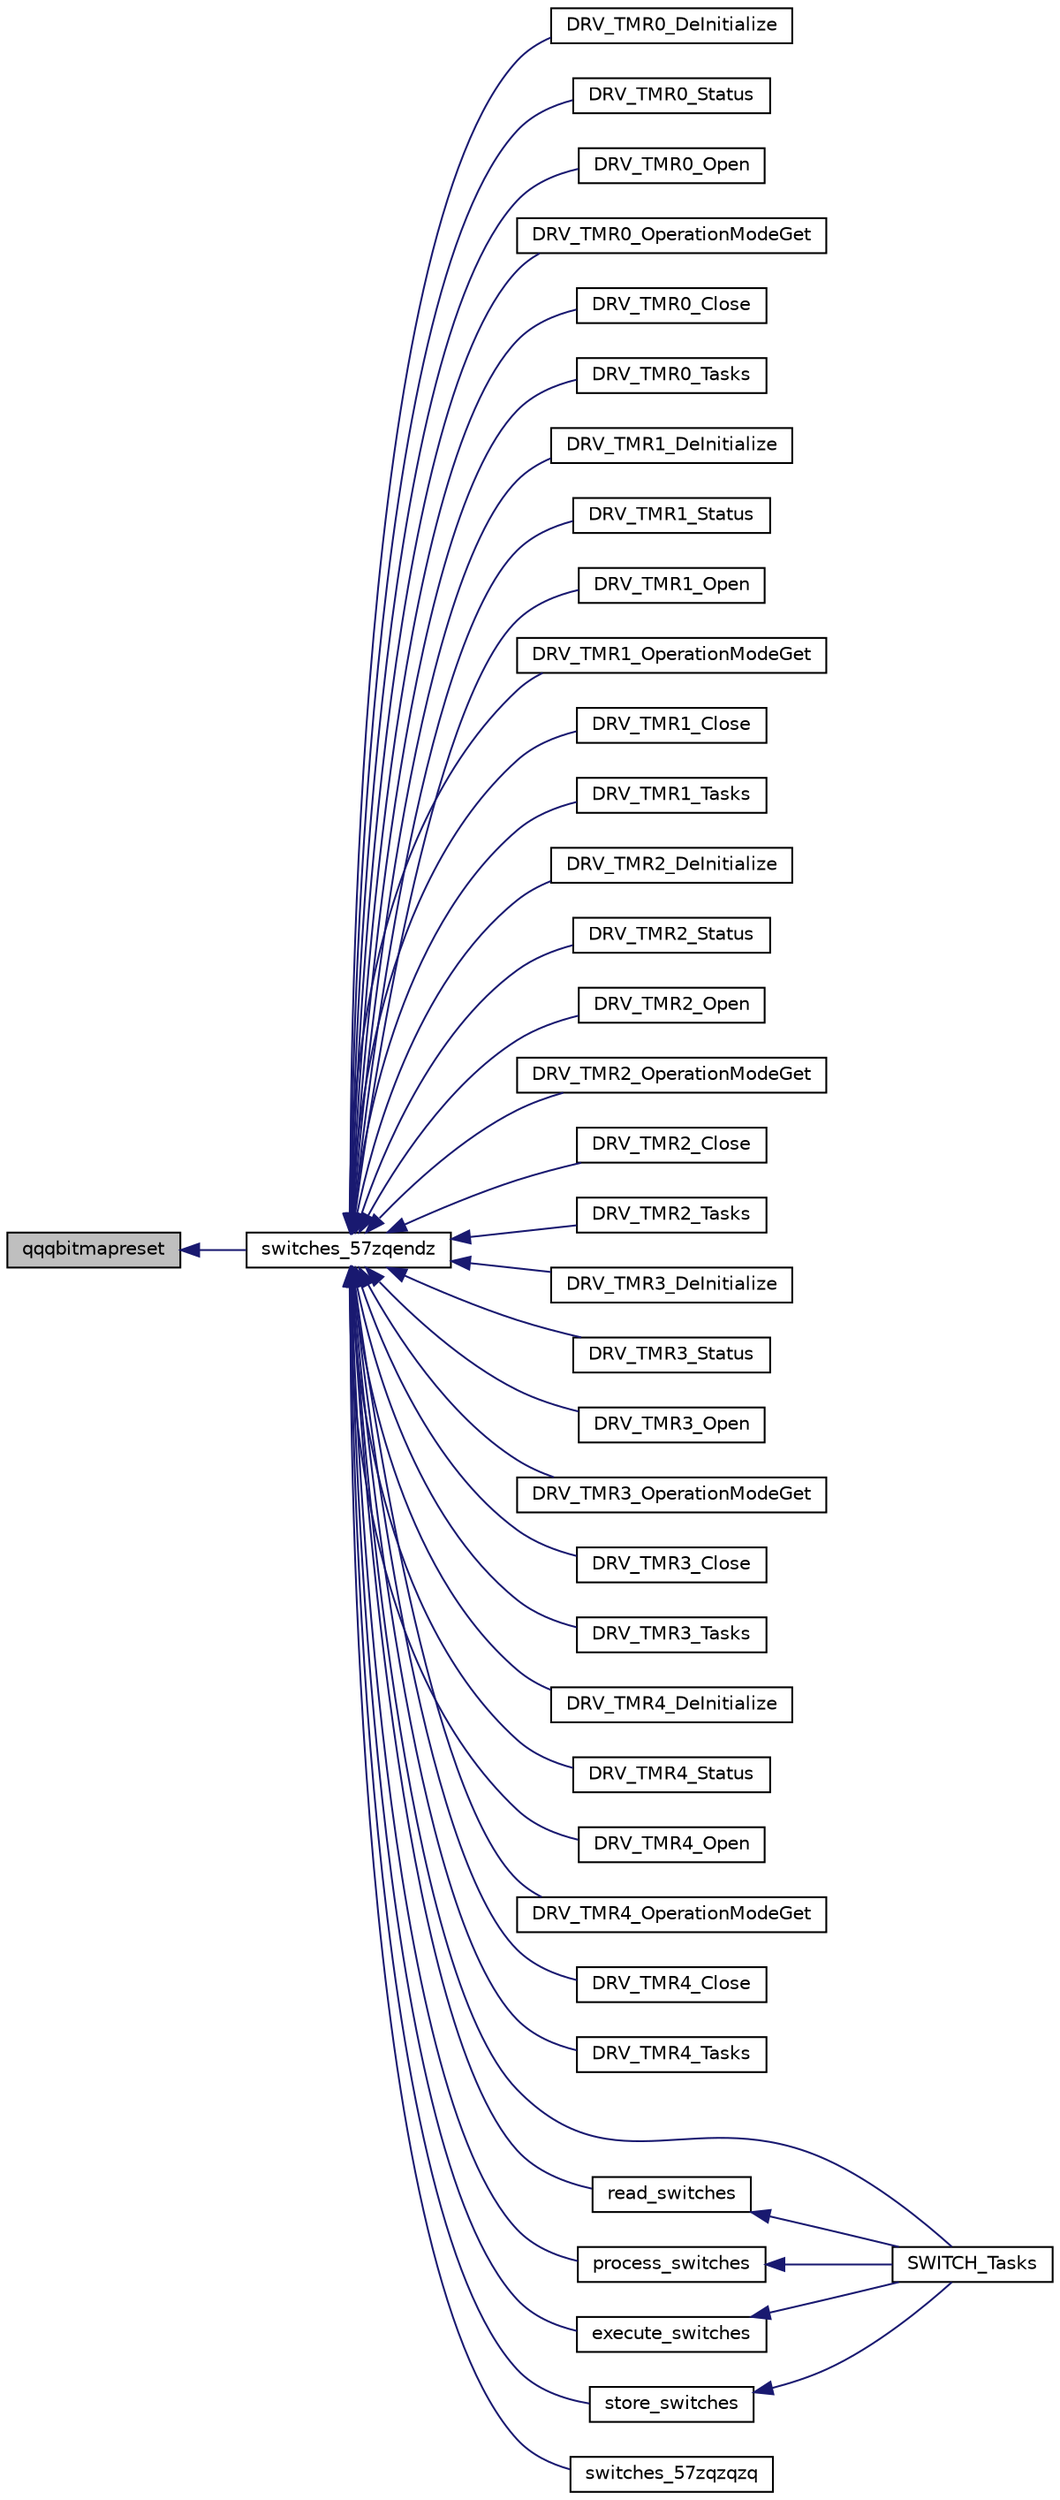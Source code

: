 digraph "qqqbitmapreset"
{
  edge [fontname="Helvetica",fontsize="10",labelfontname="Helvetica",labelfontsize="10"];
  node [fontname="Helvetica",fontsize="10",shape=record];
  rankdir="LR";
  Node1611 [label="qqqbitmapreset",height=0.2,width=0.4,color="black", fillcolor="grey75", style="filled", fontcolor="black"];
  Node1611 -> Node1612 [dir="back",color="midnightblue",fontsize="10",style="solid",fontname="Helvetica"];
  Node1612 [label="switches_57zqendz",height=0.2,width=0.4,color="black", fillcolor="white", style="filled",URL="$inszt__switches_8c.html#ad51832297247c1ed4a8e22659b160627"];
  Node1612 -> Node1613 [dir="back",color="midnightblue",fontsize="10",style="solid",fontname="Helvetica"];
  Node1613 [label="DRV_TMR0_DeInitialize",height=0.2,width=0.4,color="black", fillcolor="white", style="filled",URL="$inszt__switches_8c.html#ac35e22ce2277246569aa15a0142f42de"];
  Node1612 -> Node1614 [dir="back",color="midnightblue",fontsize="10",style="solid",fontname="Helvetica"];
  Node1614 [label="DRV_TMR0_Status",height=0.2,width=0.4,color="black", fillcolor="white", style="filled",URL="$inszt__switches_8c.html#aa0b45abb3787c0b80fba63077983fda6"];
  Node1612 -> Node1615 [dir="back",color="midnightblue",fontsize="10",style="solid",fontname="Helvetica"];
  Node1615 [label="DRV_TMR0_Open",height=0.2,width=0.4,color="black", fillcolor="white", style="filled",URL="$inszt__switches_8c.html#a6185be0b1acc5308100e9c168c6d9882"];
  Node1612 -> Node1616 [dir="back",color="midnightblue",fontsize="10",style="solid",fontname="Helvetica"];
  Node1616 [label="DRV_TMR0_OperationModeGet",height=0.2,width=0.4,color="black", fillcolor="white", style="filled",URL="$inszt__switches_8c.html#a75154e72363837310412c5f0f77ca99b"];
  Node1612 -> Node1617 [dir="back",color="midnightblue",fontsize="10",style="solid",fontname="Helvetica"];
  Node1617 [label="DRV_TMR0_Close",height=0.2,width=0.4,color="black", fillcolor="white", style="filled",URL="$inszt__switches_8c.html#a32eae35a1e64a44969e70c746ec9cdc2"];
  Node1612 -> Node1618 [dir="back",color="midnightblue",fontsize="10",style="solid",fontname="Helvetica"];
  Node1618 [label="DRV_TMR0_Tasks",height=0.2,width=0.4,color="black", fillcolor="white", style="filled",URL="$inszt__switches_8c.html#a074ed24077060483c762988f726d23e9"];
  Node1612 -> Node1619 [dir="back",color="midnightblue",fontsize="10",style="solid",fontname="Helvetica"];
  Node1619 [label="DRV_TMR1_DeInitialize",height=0.2,width=0.4,color="black", fillcolor="white", style="filled",URL="$inszt__switches_8c.html#abf7739f5097a1ceff5268ea070a35c9e"];
  Node1612 -> Node1620 [dir="back",color="midnightblue",fontsize="10",style="solid",fontname="Helvetica"];
  Node1620 [label="DRV_TMR1_Status",height=0.2,width=0.4,color="black", fillcolor="white", style="filled",URL="$inszt__switches_8c.html#af0b509a65d0cc40830845f905e72f383"];
  Node1612 -> Node1621 [dir="back",color="midnightblue",fontsize="10",style="solid",fontname="Helvetica"];
  Node1621 [label="DRV_TMR1_Open",height=0.2,width=0.4,color="black", fillcolor="white", style="filled",URL="$inszt__switches_8c.html#ac23662f1a2e62aff3d8576b4fb403b5e"];
  Node1612 -> Node1622 [dir="back",color="midnightblue",fontsize="10",style="solid",fontname="Helvetica"];
  Node1622 [label="DRV_TMR1_OperationModeGet",height=0.2,width=0.4,color="black", fillcolor="white", style="filled",URL="$inszt__switches_8c.html#a2ddcb52c248a14db2f5d3cc2b8396b4d"];
  Node1612 -> Node1623 [dir="back",color="midnightblue",fontsize="10",style="solid",fontname="Helvetica"];
  Node1623 [label="DRV_TMR1_Close",height=0.2,width=0.4,color="black", fillcolor="white", style="filled",URL="$inszt__switches_8c.html#a6a5cde4bb2a1f040394eff6085aa1d59"];
  Node1612 -> Node1624 [dir="back",color="midnightblue",fontsize="10",style="solid",fontname="Helvetica"];
  Node1624 [label="DRV_TMR1_Tasks",height=0.2,width=0.4,color="black", fillcolor="white", style="filled",URL="$inszt__switches_8c.html#a0c01e1083b80ad88b2bc0fae758b1f0e"];
  Node1612 -> Node1625 [dir="back",color="midnightblue",fontsize="10",style="solid",fontname="Helvetica"];
  Node1625 [label="DRV_TMR2_DeInitialize",height=0.2,width=0.4,color="black", fillcolor="white", style="filled",URL="$inszt__switches_8c.html#a0aa800750e31f5d3aea0afcd7faa41fe"];
  Node1612 -> Node1626 [dir="back",color="midnightblue",fontsize="10",style="solid",fontname="Helvetica"];
  Node1626 [label="DRV_TMR2_Status",height=0.2,width=0.4,color="black", fillcolor="white", style="filled",URL="$inszt__switches_8c.html#ab66021f387d5cbb3e7ab20b7718aa773"];
  Node1612 -> Node1627 [dir="back",color="midnightblue",fontsize="10",style="solid",fontname="Helvetica"];
  Node1627 [label="DRV_TMR2_Open",height=0.2,width=0.4,color="black", fillcolor="white", style="filled",URL="$inszt__switches_8c.html#ae3ec2e7d926f1dfcf4d5b4ec3f4452b1"];
  Node1612 -> Node1628 [dir="back",color="midnightblue",fontsize="10",style="solid",fontname="Helvetica"];
  Node1628 [label="DRV_TMR2_OperationModeGet",height=0.2,width=0.4,color="black", fillcolor="white", style="filled",URL="$inszt__switches_8c.html#aaec612bc5ca6823e226aa9e168f0f7e4"];
  Node1612 -> Node1629 [dir="back",color="midnightblue",fontsize="10",style="solid",fontname="Helvetica"];
  Node1629 [label="DRV_TMR2_Close",height=0.2,width=0.4,color="black", fillcolor="white", style="filled",URL="$inszt__switches_8c.html#a5ad44e5f36f8a566c396331e7c08c15d"];
  Node1612 -> Node1630 [dir="back",color="midnightblue",fontsize="10",style="solid",fontname="Helvetica"];
  Node1630 [label="DRV_TMR2_Tasks",height=0.2,width=0.4,color="black", fillcolor="white", style="filled",URL="$inszt__switches_8c.html#a4cae103296c260a0cacd0bfbb02abec6"];
  Node1612 -> Node1631 [dir="back",color="midnightblue",fontsize="10",style="solid",fontname="Helvetica"];
  Node1631 [label="DRV_TMR3_DeInitialize",height=0.2,width=0.4,color="black", fillcolor="white", style="filled",URL="$inszt__switches_8c.html#a51119949a1b0dc2ade9d15cd3eef3cf9"];
  Node1612 -> Node1632 [dir="back",color="midnightblue",fontsize="10",style="solid",fontname="Helvetica"];
  Node1632 [label="DRV_TMR3_Status",height=0.2,width=0.4,color="black", fillcolor="white", style="filled",URL="$inszt__switches_8c.html#ab337820f2261ee63bfbdbe91f999de92"];
  Node1612 -> Node1633 [dir="back",color="midnightblue",fontsize="10",style="solid",fontname="Helvetica"];
  Node1633 [label="DRV_TMR3_Open",height=0.2,width=0.4,color="black", fillcolor="white", style="filled",URL="$inszt__switches_8c.html#a14def85d2721c6fe7a0f52e5da985745"];
  Node1612 -> Node1634 [dir="back",color="midnightblue",fontsize="10",style="solid",fontname="Helvetica"];
  Node1634 [label="DRV_TMR3_OperationModeGet",height=0.2,width=0.4,color="black", fillcolor="white", style="filled",URL="$inszt__switches_8c.html#aba3d374b5742c8fed77fb9c5125906e8"];
  Node1612 -> Node1635 [dir="back",color="midnightblue",fontsize="10",style="solid",fontname="Helvetica"];
  Node1635 [label="DRV_TMR3_Close",height=0.2,width=0.4,color="black", fillcolor="white", style="filled",URL="$inszt__switches_8c.html#a5dd9fa4b5c96ae83f17ed22952b3526b"];
  Node1612 -> Node1636 [dir="back",color="midnightblue",fontsize="10",style="solid",fontname="Helvetica"];
  Node1636 [label="DRV_TMR3_Tasks",height=0.2,width=0.4,color="black", fillcolor="white", style="filled",URL="$inszt__switches_8c.html#ac4622292b2dab66f9b5ae9778db08478"];
  Node1612 -> Node1637 [dir="back",color="midnightblue",fontsize="10",style="solid",fontname="Helvetica"];
  Node1637 [label="DRV_TMR4_DeInitialize",height=0.2,width=0.4,color="black", fillcolor="white", style="filled",URL="$inszt__switches_8c.html#a24315793d9553d184024aea496534bc5"];
  Node1612 -> Node1638 [dir="back",color="midnightblue",fontsize="10",style="solid",fontname="Helvetica"];
  Node1638 [label="DRV_TMR4_Status",height=0.2,width=0.4,color="black", fillcolor="white", style="filled",URL="$inszt__switches_8c.html#aeb55a9257642cf221bcb641b25033668"];
  Node1612 -> Node1639 [dir="back",color="midnightblue",fontsize="10",style="solid",fontname="Helvetica"];
  Node1639 [label="DRV_TMR4_Open",height=0.2,width=0.4,color="black", fillcolor="white", style="filled",URL="$inszt__switches_8c.html#a6e2c39c5a9d8b23859be0e673b43b1b9"];
  Node1612 -> Node1640 [dir="back",color="midnightblue",fontsize="10",style="solid",fontname="Helvetica"];
  Node1640 [label="DRV_TMR4_OperationModeGet",height=0.2,width=0.4,color="black", fillcolor="white", style="filled",URL="$inszt__switches_8c.html#ad47780c4b3a36ef4f64841b0106a751d"];
  Node1612 -> Node1641 [dir="back",color="midnightblue",fontsize="10",style="solid",fontname="Helvetica"];
  Node1641 [label="DRV_TMR4_Close",height=0.2,width=0.4,color="black", fillcolor="white", style="filled",URL="$inszt__switches_8c.html#abca98245dd4f6348cc96c19911fa2f7f"];
  Node1612 -> Node1642 [dir="back",color="midnightblue",fontsize="10",style="solid",fontname="Helvetica"];
  Node1642 [label="DRV_TMR4_Tasks",height=0.2,width=0.4,color="black", fillcolor="white", style="filled",URL="$inszt__switches_8c.html#a97a4bb302673812056f8ad54ea70b59e"];
  Node1612 -> Node1643 [dir="back",color="midnightblue",fontsize="10",style="solid",fontname="Helvetica"];
  Node1643 [label="SWITCH_Tasks",height=0.2,width=0.4,color="black", fillcolor="white", style="filled",URL="$switches_8h.html#a0ffce63133343b1dfc8e67d0f6d13780"];
  Node1612 -> Node1644 [dir="back",color="midnightblue",fontsize="10",style="solid",fontname="Helvetica"];
  Node1644 [label="read_switches",height=0.2,width=0.4,color="black", fillcolor="white", style="filled",URL="$inszt__switches_8c.html#a72386960c37426d8bb9bd9531d2e1484"];
  Node1644 -> Node1643 [dir="back",color="midnightblue",fontsize="10",style="solid",fontname="Helvetica"];
  Node1612 -> Node1645 [dir="back",color="midnightblue",fontsize="10",style="solid",fontname="Helvetica"];
  Node1645 [label="process_switches",height=0.2,width=0.4,color="black", fillcolor="white", style="filled",URL="$inszt__switches_8c.html#ad6c7997f17934c16032f65c75744f056"];
  Node1645 -> Node1643 [dir="back",color="midnightblue",fontsize="10",style="solid",fontname="Helvetica"];
  Node1612 -> Node1646 [dir="back",color="midnightblue",fontsize="10",style="solid",fontname="Helvetica"];
  Node1646 [label="execute_switches",height=0.2,width=0.4,color="black", fillcolor="white", style="filled",URL="$inszt__switches_8c.html#aed0a5a04947c339791d9c4ff3c430ed3"];
  Node1646 -> Node1643 [dir="back",color="midnightblue",fontsize="10",style="solid",fontname="Helvetica"];
  Node1612 -> Node1647 [dir="back",color="midnightblue",fontsize="10",style="solid",fontname="Helvetica"];
  Node1647 [label="store_switches",height=0.2,width=0.4,color="black", fillcolor="white", style="filled",URL="$inszt__switches_8c.html#a9b67fe7001c0d8cac409f5a5fcaa7f6c"];
  Node1647 -> Node1643 [dir="back",color="midnightblue",fontsize="10",style="solid",fontname="Helvetica"];
  Node1612 -> Node1648 [dir="back",color="midnightblue",fontsize="10",style="solid",fontname="Helvetica"];
  Node1648 [label="switches_57zqzqzq",height=0.2,width=0.4,color="black", fillcolor="white", style="filled",URL="$inszt__switches_8c.html#a506c7a8082972cdea199dc29776ccadc"];
}
